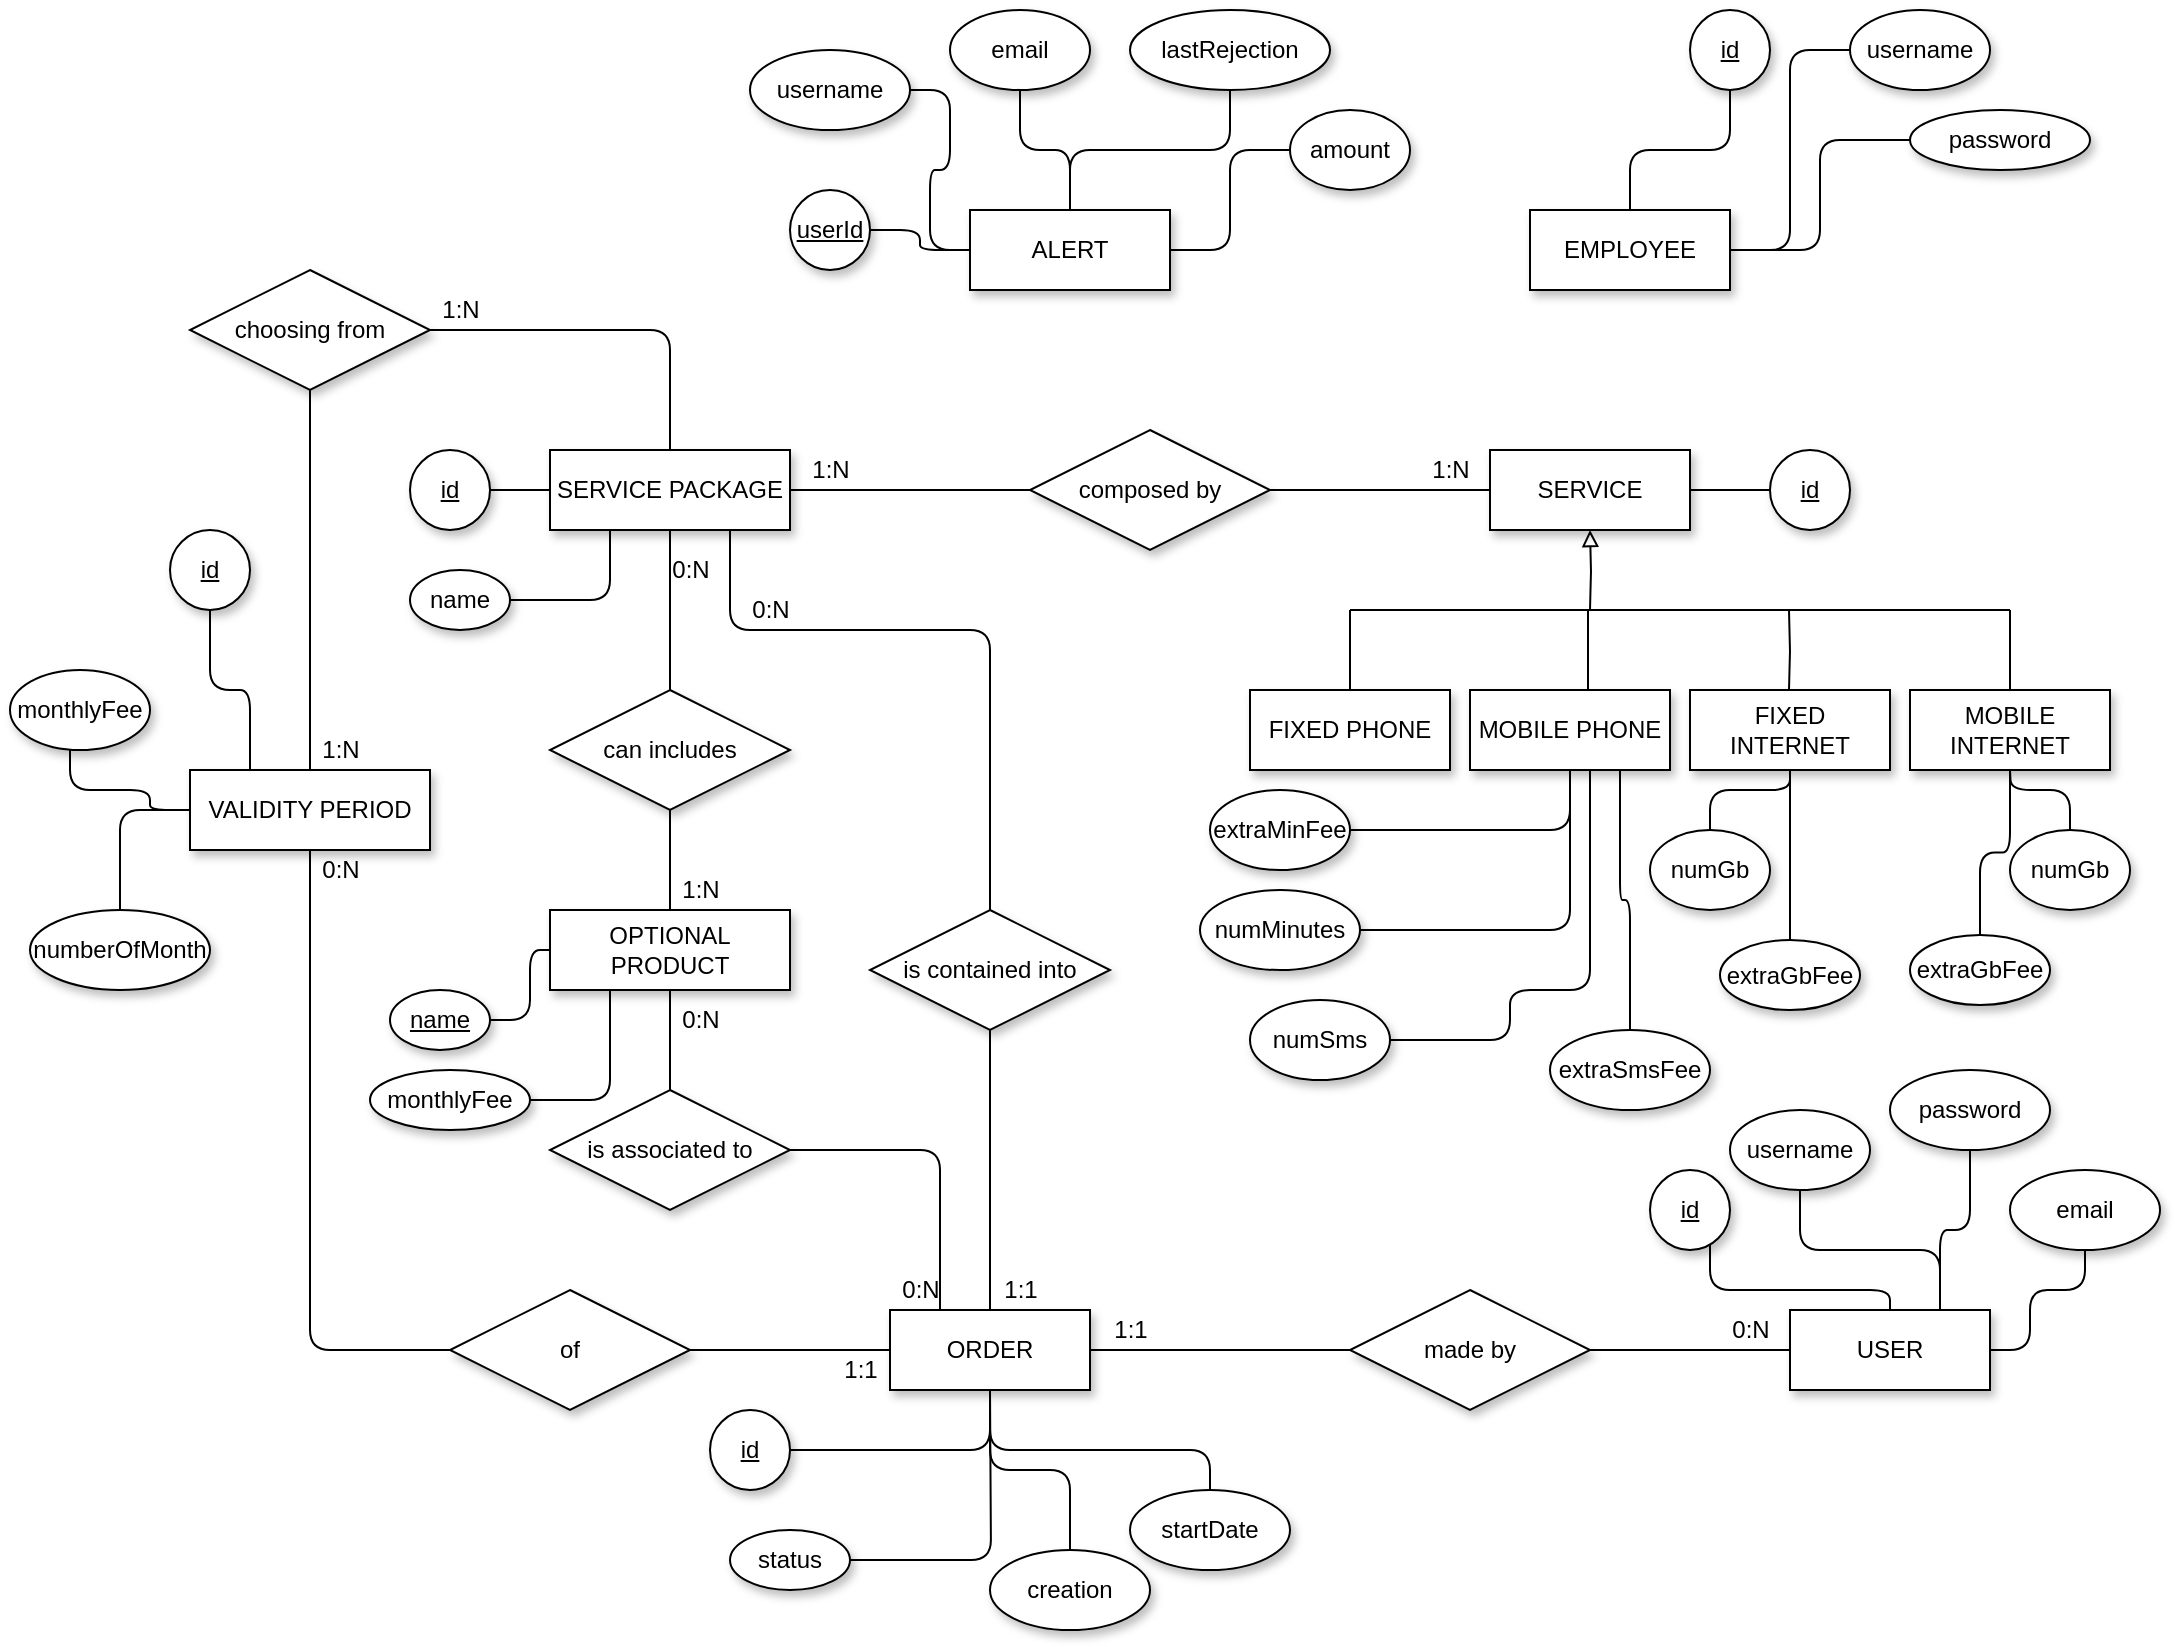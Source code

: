<mxfile version="15.8.2" type="device"><diagram id="R2lEEEUBdFMjLlhIrx00" name="Page-1"><mxGraphModel dx="1422" dy="793" grid="1" gridSize="10" guides="1" tooltips="1" connect="1" arrows="1" fold="1" page="1" pageScale="1" pageWidth="1100" pageHeight="850" math="0" shadow="0" extFonts="Permanent Marker^https://fonts.googleapis.com/css?family=Permanent+Marker"><root><mxCell id="0"/><mxCell id="1" parent="0"/><mxCell id="DL8TRRLfG4bIvqw7G9jC-22" style="edgeStyle=orthogonalEdgeStyle;rounded=1;orthogonalLoop=1;jettySize=auto;html=1;endArrow=none;endFill=0;exitX=0.5;exitY=1;exitDx=0;exitDy=0;entryX=0;entryY=0.5;entryDx=0;entryDy=0;" parent="1" source="DL8TRRLfG4bIvqw7G9jC-1" target="DL8TRRLfG4bIvqw7G9jC-36" edge="1"><mxGeometry relative="1" as="geometry"><mxPoint x="240" y="710" as="targetPoint"/></mxGeometry></mxCell><mxCell id="DL8TRRLfG4bIvqw7G9jC-1" value="VALIDITY PERIOD" style="whiteSpace=wrap;html=1;align=center;shadow=1;" parent="1" vertex="1"><mxGeometry x="100" y="400" width="120" height="40" as="geometry"/></mxCell><mxCell id="DL8TRRLfG4bIvqw7G9jC-27" style="edgeStyle=orthogonalEdgeStyle;rounded=1;orthogonalLoop=1;jettySize=auto;html=1;entryX=1;entryY=0.5;entryDx=0;entryDy=0;endArrow=none;endFill=0;exitX=0.5;exitY=0;exitDx=0;exitDy=0;" parent="1" source="DL8TRRLfG4bIvqw7G9jC-2" target="DL8TRRLfG4bIvqw7G9jC-5" edge="1"><mxGeometry relative="1" as="geometry"/></mxCell><mxCell id="DL8TRRLfG4bIvqw7G9jC-28" value="" style="edgeStyle=orthogonalEdgeStyle;rounded=1;orthogonalLoop=1;jettySize=auto;html=1;endArrow=none;endFill=0;" parent="1" source="DL8TRRLfG4bIvqw7G9jC-2" target="DL8TRRLfG4bIvqw7G9jC-19" edge="1"><mxGeometry relative="1" as="geometry"/></mxCell><mxCell id="DL8TRRLfG4bIvqw7G9jC-33" value="" style="edgeStyle=orthogonalEdgeStyle;rounded=1;orthogonalLoop=1;jettySize=auto;html=1;endArrow=none;endFill=0;" parent="1" source="DL8TRRLfG4bIvqw7G9jC-2" target="DL8TRRLfG4bIvqw7G9jC-3" edge="1"><mxGeometry relative="1" as="geometry"/></mxCell><mxCell id="DL8TRRLfG4bIvqw7G9jC-34" style="edgeStyle=orthogonalEdgeStyle;rounded=1;orthogonalLoop=1;jettySize=auto;html=1;endArrow=none;endFill=0;entryX=0.5;entryY=0;entryDx=0;entryDy=0;exitX=0.75;exitY=1;exitDx=0;exitDy=0;" parent="1" source="DL8TRRLfG4bIvqw7G9jC-2" target="DL8TRRLfG4bIvqw7G9jC-18" edge="1"><mxGeometry relative="1" as="geometry"><Array as="points"><mxPoint x="370" y="330"/><mxPoint x="500" y="330"/></Array></mxGeometry></mxCell><mxCell id="DL8TRRLfG4bIvqw7G9jC-2" value="SERVICE PACKAGE" style="whiteSpace=wrap;html=1;align=center;glass=0;rounded=0;shadow=1;" parent="1" vertex="1"><mxGeometry x="280" y="240" width="120" height="40" as="geometry"/></mxCell><mxCell id="DL8TRRLfG4bIvqw7G9jC-3" value="can includes" style="shape=rhombus;perimeter=rhombusPerimeter;whiteSpace=wrap;html=1;align=center;shadow=1;" parent="1" vertex="1"><mxGeometry x="280" y="360" width="120" height="60" as="geometry"/></mxCell><mxCell id="DL8TRRLfG4bIvqw7G9jC-26" value="" style="edgeStyle=orthogonalEdgeStyle;rounded=1;orthogonalLoop=1;jettySize=auto;html=1;endArrow=none;endFill=0;" parent="1" source="DL8TRRLfG4bIvqw7G9jC-4" target="DL8TRRLfG4bIvqw7G9jC-12" edge="1"><mxGeometry relative="1" as="geometry"/></mxCell><mxCell id="DL8TRRLfG4bIvqw7G9jC-4" value="OPTIONAL PRODUCT" style="whiteSpace=wrap;html=1;align=center;shadow=1;" parent="1" vertex="1"><mxGeometry x="280" y="470" width="120" height="40" as="geometry"/></mxCell><mxCell id="DL8TRRLfG4bIvqw7G9jC-5" value="choosing from" style="shape=rhombus;perimeter=rhombusPerimeter;whiteSpace=wrap;html=1;align=center;shadow=1;" parent="1" vertex="1"><mxGeometry x="100" y="150" width="120" height="60" as="geometry"/></mxCell><mxCell id="DL8TRRLfG4bIvqw7G9jC-9" value="" style="endArrow=none;html=1;rounded=0;entryX=0.5;entryY=0;entryDx=0;entryDy=0;exitX=0.5;exitY=1;exitDx=0;exitDy=0;" parent="1" source="DL8TRRLfG4bIvqw7G9jC-5" target="DL8TRRLfG4bIvqw7G9jC-1" edge="1"><mxGeometry relative="1" as="geometry"><mxPoint x="50" y="310" as="sourcePoint"/><mxPoint x="210" y="310" as="targetPoint"/></mxGeometry></mxCell><mxCell id="DL8TRRLfG4bIvqw7G9jC-10" value="" style="endArrow=none;html=1;rounded=0;entryX=0.5;entryY=0;entryDx=0;entryDy=0;exitX=0.5;exitY=1;exitDx=0;exitDy=0;" parent="1" source="DL8TRRLfG4bIvqw7G9jC-2" target="DL8TRRLfG4bIvqw7G9jC-3" edge="1"><mxGeometry relative="1" as="geometry"><mxPoint x="220" y="360" as="sourcePoint"/><mxPoint x="380" y="360" as="targetPoint"/></mxGeometry></mxCell><mxCell id="DL8TRRLfG4bIvqw7G9jC-11" value="" style="endArrow=none;html=1;rounded=0;exitX=0.5;exitY=1;exitDx=0;exitDy=0;" parent="1" source="DL8TRRLfG4bIvqw7G9jC-3" target="DL8TRRLfG4bIvqw7G9jC-4" edge="1"><mxGeometry relative="1" as="geometry"><mxPoint x="290" y="500" as="sourcePoint"/><mxPoint x="450" y="500" as="targetPoint"/></mxGeometry></mxCell><mxCell id="DL8TRRLfG4bIvqw7G9jC-23" value="" style="edgeStyle=orthogonalEdgeStyle;rounded=1;orthogonalLoop=1;jettySize=auto;html=1;endArrow=none;endFill=0;entryX=0.25;entryY=0;entryDx=0;entryDy=0;" parent="1" source="DL8TRRLfG4bIvqw7G9jC-12" target="DL8TRRLfG4bIvqw7G9jC-14" edge="1"><mxGeometry relative="1" as="geometry"><mxPoint x="400" y="690" as="targetPoint"/></mxGeometry></mxCell><mxCell id="DL8TRRLfG4bIvqw7G9jC-12" value="is associated to" style="shape=rhombus;perimeter=rhombusPerimeter;whiteSpace=wrap;html=1;align=center;shadow=1;" parent="1" vertex="1"><mxGeometry x="280" y="560" width="120" height="60" as="geometry"/></mxCell><mxCell id="DL8TRRLfG4bIvqw7G9jC-13" value="SERVICE" style="whiteSpace=wrap;html=1;align=center;shadow=1;" parent="1" vertex="1"><mxGeometry x="750" y="240" width="100" height="40" as="geometry"/></mxCell><mxCell id="DL8TRRLfG4bIvqw7G9jC-24" value="" style="edgeStyle=orthogonalEdgeStyle;rounded=1;orthogonalLoop=1;jettySize=auto;html=1;endArrow=none;endFill=0;" parent="1" source="DL8TRRLfG4bIvqw7G9jC-14" target="DL8TRRLfG4bIvqw7G9jC-21" edge="1"><mxGeometry relative="1" as="geometry"/></mxCell><mxCell id="DL8TRRLfG4bIvqw7G9jC-14" value="ORDER" style="whiteSpace=wrap;html=1;align=center;shadow=1;" parent="1" vertex="1"><mxGeometry x="450" y="670" width="100" height="40" as="geometry"/></mxCell><mxCell id="DL8TRRLfG4bIvqw7G9jC-15" value="ALERT" style="whiteSpace=wrap;html=1;align=center;shadow=1;" parent="1" vertex="1"><mxGeometry x="490" y="120" width="100" height="40" as="geometry"/></mxCell><mxCell id="DL8TRRLfG4bIvqw7G9jC-16" value="USER" style="whiteSpace=wrap;html=1;align=center;shadow=1;" parent="1" vertex="1"><mxGeometry x="900" y="670" width="100" height="40" as="geometry"/></mxCell><mxCell id="DL8TRRLfG4bIvqw7G9jC-46" style="edgeStyle=orthogonalEdgeStyle;rounded=1;orthogonalLoop=1;jettySize=auto;html=1;endArrow=none;endFill=0;" parent="1" source="DL8TRRLfG4bIvqw7G9jC-17" edge="1"><mxGeometry relative="1" as="geometry"><mxPoint x="680" y="320" as="targetPoint"/></mxGeometry></mxCell><mxCell id="DL8TRRLfG4bIvqw7G9jC-17" value="FIXED PHONE" style="whiteSpace=wrap;html=1;align=center;shadow=1;" parent="1" vertex="1"><mxGeometry x="630" y="360" width="100" height="40" as="geometry"/></mxCell><mxCell id="DL8TRRLfG4bIvqw7G9jC-35" style="edgeStyle=orthogonalEdgeStyle;rounded=1;orthogonalLoop=1;jettySize=auto;html=1;entryX=0.5;entryY=0;entryDx=0;entryDy=0;endArrow=none;endFill=0;" parent="1" source="DL8TRRLfG4bIvqw7G9jC-18" target="DL8TRRLfG4bIvqw7G9jC-14" edge="1"><mxGeometry relative="1" as="geometry"/></mxCell><mxCell id="DL8TRRLfG4bIvqw7G9jC-18" value="is contained into" style="shape=rhombus;perimeter=rhombusPerimeter;whiteSpace=wrap;html=1;align=center;shadow=1;" parent="1" vertex="1"><mxGeometry x="440" y="470" width="120" height="60" as="geometry"/></mxCell><mxCell id="DL8TRRLfG4bIvqw7G9jC-29" value="" style="edgeStyle=orthogonalEdgeStyle;rounded=1;orthogonalLoop=1;jettySize=auto;html=1;endArrow=none;endFill=0;" parent="1" source="DL8TRRLfG4bIvqw7G9jC-19" target="DL8TRRLfG4bIvqw7G9jC-13" edge="1"><mxGeometry relative="1" as="geometry"/></mxCell><mxCell id="DL8TRRLfG4bIvqw7G9jC-19" value="composed by" style="shape=rhombus;perimeter=rhombusPerimeter;whiteSpace=wrap;html=1;align=center;shadow=1;" parent="1" vertex="1"><mxGeometry x="520" y="230" width="120" height="60" as="geometry"/></mxCell><mxCell id="DL8TRRLfG4bIvqw7G9jC-25" value="" style="edgeStyle=orthogonalEdgeStyle;rounded=1;orthogonalLoop=1;jettySize=auto;html=1;endArrow=none;endFill=0;" parent="1" source="DL8TRRLfG4bIvqw7G9jC-21" target="DL8TRRLfG4bIvqw7G9jC-16" edge="1"><mxGeometry relative="1" as="geometry"/></mxCell><mxCell id="DL8TRRLfG4bIvqw7G9jC-21" value="made by" style="shape=rhombus;perimeter=rhombusPerimeter;whiteSpace=wrap;html=1;align=center;shadow=1;" parent="1" vertex="1"><mxGeometry x="680" y="660" width="120" height="60" as="geometry"/></mxCell><mxCell id="DL8TRRLfG4bIvqw7G9jC-30" value="MOBILE PHONE" style="whiteSpace=wrap;html=1;align=center;shadow=1;" parent="1" vertex="1"><mxGeometry x="740" y="360" width="100" height="40" as="geometry"/></mxCell><mxCell id="DL8TRRLfG4bIvqw7G9jC-31" value="FIXED INTERNET" style="whiteSpace=wrap;html=1;align=center;shadow=1;" parent="1" vertex="1"><mxGeometry x="850" y="360" width="100" height="40" as="geometry"/></mxCell><mxCell id="DL8TRRLfG4bIvqw7G9jC-47" style="edgeStyle=orthogonalEdgeStyle;rounded=1;orthogonalLoop=1;jettySize=auto;html=1;endArrow=none;endFill=0;" parent="1" source="DL8TRRLfG4bIvqw7G9jC-32" edge="1"><mxGeometry relative="1" as="geometry"><mxPoint x="1010" y="320" as="targetPoint"/></mxGeometry></mxCell><mxCell id="DL8TRRLfG4bIvqw7G9jC-32" value="MOBILE INTERNET" style="whiteSpace=wrap;html=1;align=center;shadow=1;" parent="1" vertex="1"><mxGeometry x="960" y="360" width="100" height="40" as="geometry"/></mxCell><mxCell id="DL8TRRLfG4bIvqw7G9jC-37" value="" style="edgeStyle=orthogonalEdgeStyle;rounded=1;orthogonalLoop=1;jettySize=auto;html=1;endArrow=none;endFill=0;" parent="1" source="DL8TRRLfG4bIvqw7G9jC-36" target="DL8TRRLfG4bIvqw7G9jC-14" edge="1"><mxGeometry relative="1" as="geometry"/></mxCell><mxCell id="DL8TRRLfG4bIvqw7G9jC-36" value="of" style="shape=rhombus;perimeter=rhombusPerimeter;whiteSpace=wrap;html=1;align=center;shadow=1;" parent="1" vertex="1"><mxGeometry x="230" y="660" width="120" height="60" as="geometry"/></mxCell><mxCell id="DL8TRRLfG4bIvqw7G9jC-44" value="" style="endArrow=none;html=1;rounded=0;" parent="1" edge="1"><mxGeometry relative="1" as="geometry"><mxPoint x="680" y="320" as="sourcePoint"/><mxPoint x="1010" y="320" as="targetPoint"/></mxGeometry></mxCell><mxCell id="DL8TRRLfG4bIvqw7G9jC-48" style="edgeStyle=orthogonalEdgeStyle;rounded=1;orthogonalLoop=1;jettySize=auto;html=1;endArrow=none;endFill=0;" parent="1" edge="1"><mxGeometry relative="1" as="geometry"><mxPoint x="799" y="320" as="targetPoint"/><mxPoint x="799" y="360" as="sourcePoint"/><Array as="points"><mxPoint x="799" y="340"/><mxPoint x="799" y="340"/></Array></mxGeometry></mxCell><mxCell id="DL8TRRLfG4bIvqw7G9jC-49" style="edgeStyle=orthogonalEdgeStyle;rounded=1;orthogonalLoop=1;jettySize=auto;html=1;endArrow=none;endFill=0;" parent="1" edge="1"><mxGeometry relative="1" as="geometry"><mxPoint x="899.5" y="320" as="targetPoint"/><mxPoint x="899.5" y="360" as="sourcePoint"/></mxGeometry></mxCell><mxCell id="DL8TRRLfG4bIvqw7G9jC-50" style="edgeStyle=orthogonalEdgeStyle;rounded=1;orthogonalLoop=1;jettySize=auto;html=1;endArrow=block;endFill=0;" parent="1" edge="1"><mxGeometry relative="1" as="geometry"><mxPoint x="800" y="280" as="targetPoint"/><mxPoint x="800" y="320" as="sourcePoint"/></mxGeometry></mxCell><mxCell id="DL8TRRLfG4bIvqw7G9jC-87" style="edgeStyle=orthogonalEdgeStyle;rounded=1;orthogonalLoop=1;jettySize=auto;html=1;entryX=1;entryY=0.5;entryDx=0;entryDy=0;endArrow=none;endFill=0;" parent="1" source="DL8TRRLfG4bIvqw7G9jC-51" target="DL8TRRLfG4bIvqw7G9jC-13" edge="1"><mxGeometry relative="1" as="geometry"/></mxCell><mxCell id="DL8TRRLfG4bIvqw7G9jC-51" value="id" style="ellipse;whiteSpace=wrap;html=1;align=center;fontStyle=4;shadow=1;" parent="1" vertex="1"><mxGeometry x="890" y="240" width="40" height="40" as="geometry"/></mxCell><mxCell id="DL8TRRLfG4bIvqw7G9jC-62" style="edgeStyle=orthogonalEdgeStyle;rounded=1;orthogonalLoop=1;jettySize=auto;html=1;entryX=0.5;entryY=0;entryDx=0;entryDy=0;endArrow=none;endFill=0;" parent="1" source="DL8TRRLfG4bIvqw7G9jC-52" target="DL8TRRLfG4bIvqw7G9jC-16" edge="1"><mxGeometry relative="1" as="geometry"><Array as="points"><mxPoint x="860" y="660"/><mxPoint x="950" y="660"/></Array></mxGeometry></mxCell><mxCell id="DL8TRRLfG4bIvqw7G9jC-52" value="id" style="ellipse;whiteSpace=wrap;html=1;align=center;fontStyle=4;shadow=1;" parent="1" vertex="1"><mxGeometry x="830" y="600" width="40" height="40" as="geometry"/></mxCell><mxCell id="DL8TRRLfG4bIvqw7G9jC-70" style="edgeStyle=orthogonalEdgeStyle;rounded=1;orthogonalLoop=1;jettySize=auto;html=1;entryX=0.5;entryY=1;entryDx=0;entryDy=0;endArrow=none;endFill=0;" parent="1" source="DL8TRRLfG4bIvqw7G9jC-53" target="DL8TRRLfG4bIvqw7G9jC-14" edge="1"><mxGeometry relative="1" as="geometry"/></mxCell><mxCell id="DL8TRRLfG4bIvqw7G9jC-53" value="id" style="ellipse;whiteSpace=wrap;html=1;align=center;fontStyle=4;shadow=1;" parent="1" vertex="1"><mxGeometry x="360" y="720" width="40" height="40" as="geometry"/></mxCell><mxCell id="DL8TRRLfG4bIvqw7G9jC-57" style="edgeStyle=orthogonalEdgeStyle;rounded=1;orthogonalLoop=1;jettySize=auto;html=1;entryX=0;entryY=0.5;entryDx=0;entryDy=0;endArrow=none;endFill=0;" parent="1" source="DL8TRRLfG4bIvqw7G9jC-54" target="DL8TRRLfG4bIvqw7G9jC-2" edge="1"><mxGeometry relative="1" as="geometry"/></mxCell><mxCell id="DL8TRRLfG4bIvqw7G9jC-54" value="id" style="ellipse;whiteSpace=wrap;html=1;align=center;fontStyle=4;shadow=1;" parent="1" vertex="1"><mxGeometry x="210" y="240" width="40" height="40" as="geometry"/></mxCell><mxCell id="DL8TRRLfG4bIvqw7G9jC-77" style="edgeStyle=orthogonalEdgeStyle;rounded=1;orthogonalLoop=1;jettySize=auto;html=1;entryX=0.25;entryY=0;entryDx=0;entryDy=0;endArrow=none;endFill=0;" parent="1" source="DL8TRRLfG4bIvqw7G9jC-55" target="DL8TRRLfG4bIvqw7G9jC-1" edge="1"><mxGeometry relative="1" as="geometry"/></mxCell><mxCell id="DL8TRRLfG4bIvqw7G9jC-55" value="id" style="ellipse;whiteSpace=wrap;html=1;align=center;fontStyle=4;shadow=1;" parent="1" vertex="1"><mxGeometry x="90" y="280" width="40" height="40" as="geometry"/></mxCell><mxCell id="DL8TRRLfG4bIvqw7G9jC-58" style="edgeStyle=orthogonalEdgeStyle;rounded=1;orthogonalLoop=1;jettySize=auto;html=1;entryX=0.25;entryY=1;entryDx=0;entryDy=0;endArrow=none;endFill=0;" parent="1" source="DL8TRRLfG4bIvqw7G9jC-56" target="DL8TRRLfG4bIvqw7G9jC-2" edge="1"><mxGeometry relative="1" as="geometry"/></mxCell><mxCell id="DL8TRRLfG4bIvqw7G9jC-56" value="name" style="ellipse;whiteSpace=wrap;html=1;align=center;shadow=1;" parent="1" vertex="1"><mxGeometry x="210" y="300" width="50" height="30" as="geometry"/></mxCell><mxCell id="DL8TRRLfG4bIvqw7G9jC-63" style="edgeStyle=orthogonalEdgeStyle;rounded=1;orthogonalLoop=1;jettySize=auto;html=1;entryX=0.75;entryY=0;entryDx=0;entryDy=0;endArrow=none;endFill=0;" parent="1" source="DL8TRRLfG4bIvqw7G9jC-59" target="DL8TRRLfG4bIvqw7G9jC-16" edge="1"><mxGeometry relative="1" as="geometry"/></mxCell><mxCell id="DL8TRRLfG4bIvqw7G9jC-59" value="username" style="ellipse;whiteSpace=wrap;html=1;align=center;rounded=0;shadow=1;glass=0;" parent="1" vertex="1"><mxGeometry x="870" y="570" width="70" height="40" as="geometry"/></mxCell><mxCell id="DL8TRRLfG4bIvqw7G9jC-65" style="edgeStyle=orthogonalEdgeStyle;rounded=1;orthogonalLoop=1;jettySize=auto;html=1;entryX=1;entryY=0.5;entryDx=0;entryDy=0;endArrow=none;endFill=0;exitX=0.5;exitY=1;exitDx=0;exitDy=0;" parent="1" source="DL8TRRLfG4bIvqw7G9jC-60" target="DL8TRRLfG4bIvqw7G9jC-16" edge="1"><mxGeometry relative="1" as="geometry"><Array as="points"><mxPoint x="1048" y="660"/><mxPoint x="1020" y="660"/><mxPoint x="1020" y="690"/></Array></mxGeometry></mxCell><mxCell id="DL8TRRLfG4bIvqw7G9jC-60" value="email" style="ellipse;whiteSpace=wrap;html=1;align=center;rounded=0;shadow=1;glass=0;" parent="1" vertex="1"><mxGeometry x="1010" y="600" width="75" height="40" as="geometry"/></mxCell><mxCell id="DL8TRRLfG4bIvqw7G9jC-64" style="edgeStyle=orthogonalEdgeStyle;rounded=1;orthogonalLoop=1;jettySize=auto;html=1;entryX=0.75;entryY=0;entryDx=0;entryDy=0;endArrow=none;endFill=0;" parent="1" source="DL8TRRLfG4bIvqw7G9jC-61" target="DL8TRRLfG4bIvqw7G9jC-16" edge="1"><mxGeometry relative="1" as="geometry"><Array as="points"><mxPoint x="990" y="630"/><mxPoint x="975" y="630"/></Array></mxGeometry></mxCell><mxCell id="DL8TRRLfG4bIvqw7G9jC-61" value="password" style="ellipse;whiteSpace=wrap;html=1;align=center;rounded=0;shadow=1;glass=0;" parent="1" vertex="1"><mxGeometry x="950" y="550" width="80" height="40" as="geometry"/></mxCell><mxCell id="DL8TRRLfG4bIvqw7G9jC-71" style="edgeStyle=orthogonalEdgeStyle;rounded=1;orthogonalLoop=1;jettySize=auto;html=1;endArrow=none;endFill=0;" parent="1" source="DL8TRRLfG4bIvqw7G9jC-66" edge="1"><mxGeometry relative="1" as="geometry"><mxPoint x="500" y="710" as="targetPoint"/></mxGeometry></mxCell><mxCell id="DL8TRRLfG4bIvqw7G9jC-66" value="status" style="ellipse;whiteSpace=wrap;html=1;align=center;rounded=0;shadow=1;glass=0;" parent="1" vertex="1"><mxGeometry x="370" y="780" width="60" height="30" as="geometry"/></mxCell><mxCell id="DL8TRRLfG4bIvqw7G9jC-72" style="edgeStyle=orthogonalEdgeStyle;rounded=1;orthogonalLoop=1;jettySize=auto;html=1;entryX=0.5;entryY=1;entryDx=0;entryDy=0;endArrow=none;endFill=0;" parent="1" source="DL8TRRLfG4bIvqw7G9jC-67" target="DL8TRRLfG4bIvqw7G9jC-14" edge="1"><mxGeometry relative="1" as="geometry"/></mxCell><mxCell id="DL8TRRLfG4bIvqw7G9jC-67" value="creation" style="ellipse;whiteSpace=wrap;html=1;align=center;rounded=0;shadow=1;glass=0;" parent="1" vertex="1"><mxGeometry x="500" y="790" width="80" height="40" as="geometry"/></mxCell><mxCell id="DL8TRRLfG4bIvqw7G9jC-73" style="edgeStyle=orthogonalEdgeStyle;rounded=1;orthogonalLoop=1;jettySize=auto;html=1;endArrow=none;endFill=0;" parent="1" source="DL8TRRLfG4bIvqw7G9jC-69" edge="1"><mxGeometry relative="1" as="geometry"><mxPoint x="500" y="720" as="targetPoint"/><Array as="points"><mxPoint x="610" y="740"/><mxPoint x="500" y="740"/></Array></mxGeometry></mxCell><mxCell id="DL8TRRLfG4bIvqw7G9jC-69" value="startDate" style="ellipse;whiteSpace=wrap;html=1;align=center;rounded=0;shadow=1;glass=0;" parent="1" vertex="1"><mxGeometry x="570" y="760" width="80" height="40" as="geometry"/></mxCell><mxCell id="DL8TRRLfG4bIvqw7G9jC-81" style="edgeStyle=orthogonalEdgeStyle;rounded=1;orthogonalLoop=1;jettySize=auto;html=1;entryX=0;entryY=0.5;entryDx=0;entryDy=0;endArrow=none;endFill=0;" parent="1" source="DL8TRRLfG4bIvqw7G9jC-76" target="DL8TRRLfG4bIvqw7G9jC-1" edge="1"><mxGeometry relative="1" as="geometry"/></mxCell><mxCell id="DL8TRRLfG4bIvqw7G9jC-76" value="numberOfMonth" style="ellipse;whiteSpace=wrap;html=1;align=center;rounded=0;shadow=1;glass=0;" parent="1" vertex="1"><mxGeometry x="20" y="470" width="90" height="40" as="geometry"/></mxCell><mxCell id="DL8TRRLfG4bIvqw7G9jC-80" style="edgeStyle=orthogonalEdgeStyle;rounded=1;orthogonalLoop=1;jettySize=auto;html=1;entryX=0;entryY=0.5;entryDx=0;entryDy=0;endArrow=none;endFill=0;" parent="1" source="DL8TRRLfG4bIvqw7G9jC-79" target="DL8TRRLfG4bIvqw7G9jC-1" edge="1"><mxGeometry relative="1" as="geometry"><Array as="points"><mxPoint x="40" y="410"/><mxPoint x="80" y="410"/><mxPoint x="80" y="420"/></Array></mxGeometry></mxCell><mxCell id="DL8TRRLfG4bIvqw7G9jC-79" value="monthlyFee" style="ellipse;whiteSpace=wrap;html=1;align=center;rounded=0;shadow=1;glass=0;" parent="1" vertex="1"><mxGeometry x="10" y="350" width="70" height="40" as="geometry"/></mxCell><mxCell id="DL8TRRLfG4bIvqw7G9jC-84" style="edgeStyle=orthogonalEdgeStyle;rounded=1;orthogonalLoop=1;jettySize=auto;html=1;entryX=0;entryY=0.5;entryDx=0;entryDy=0;endArrow=none;endFill=0;" parent="1" source="DL8TRRLfG4bIvqw7G9jC-82" target="DL8TRRLfG4bIvqw7G9jC-4" edge="1"><mxGeometry relative="1" as="geometry"/></mxCell><mxCell id="DL8TRRLfG4bIvqw7G9jC-82" value="name" style="ellipse;whiteSpace=wrap;html=1;align=center;fontStyle=4;rounded=0;shadow=1;glass=0;" parent="1" vertex="1"><mxGeometry x="200" y="510" width="50" height="30" as="geometry"/></mxCell><mxCell id="DL8TRRLfG4bIvqw7G9jC-86" style="edgeStyle=orthogonalEdgeStyle;rounded=1;orthogonalLoop=1;jettySize=auto;html=1;entryX=0.25;entryY=1;entryDx=0;entryDy=0;endArrow=none;endFill=0;" parent="1" source="DL8TRRLfG4bIvqw7G9jC-83" target="DL8TRRLfG4bIvqw7G9jC-4" edge="1"><mxGeometry relative="1" as="geometry"/></mxCell><mxCell id="DL8TRRLfG4bIvqw7G9jC-83" value="monthlyFee" style="ellipse;whiteSpace=wrap;html=1;align=center;rounded=0;shadow=1;glass=0;" parent="1" vertex="1"><mxGeometry x="190" y="550" width="80" height="30" as="geometry"/></mxCell><mxCell id="DL8TRRLfG4bIvqw7G9jC-94" style="edgeStyle=orthogonalEdgeStyle;rounded=1;orthogonalLoop=1;jettySize=auto;html=1;entryX=0;entryY=0.5;entryDx=0;entryDy=0;endArrow=none;endFill=0;" parent="1" source="DL8TRRLfG4bIvqw7G9jC-88" target="DL8TRRLfG4bIvqw7G9jC-15" edge="1"><mxGeometry relative="1" as="geometry"/></mxCell><mxCell id="DL8TRRLfG4bIvqw7G9jC-88" value="username" style="ellipse;whiteSpace=wrap;html=1;align=center;rounded=0;shadow=1;glass=0;" parent="1" vertex="1"><mxGeometry x="380" y="40" width="80" height="40" as="geometry"/></mxCell><mxCell id="DL8TRRLfG4bIvqw7G9jC-95" style="edgeStyle=orthogonalEdgeStyle;rounded=1;orthogonalLoop=1;jettySize=auto;html=1;entryX=0.5;entryY=0;entryDx=0;entryDy=0;endArrow=none;endFill=0;" parent="1" source="DL8TRRLfG4bIvqw7G9jC-89" target="DL8TRRLfG4bIvqw7G9jC-15" edge="1"><mxGeometry relative="1" as="geometry"/></mxCell><mxCell id="DL8TRRLfG4bIvqw7G9jC-89" value="email" style="ellipse;whiteSpace=wrap;html=1;align=center;rounded=0;shadow=1;glass=0;" parent="1" vertex="1"><mxGeometry x="480" y="20" width="70" height="40" as="geometry"/></mxCell><mxCell id="DL8TRRLfG4bIvqw7G9jC-97" style="edgeStyle=orthogonalEdgeStyle;rounded=1;orthogonalLoop=1;jettySize=auto;html=1;entryX=1;entryY=0.5;entryDx=0;entryDy=0;endArrow=none;endFill=0;" parent="1" source="DL8TRRLfG4bIvqw7G9jC-90" target="DL8TRRLfG4bIvqw7G9jC-15" edge="1"><mxGeometry relative="1" as="geometry"/></mxCell><mxCell id="DL8TRRLfG4bIvqw7G9jC-90" value="amount" style="ellipse;whiteSpace=wrap;html=1;align=center;rounded=0;shadow=1;glass=0;" parent="1" vertex="1"><mxGeometry x="650" y="70" width="60" height="40" as="geometry"/></mxCell><mxCell id="DL8TRRLfG4bIvqw7G9jC-96" style="edgeStyle=orthogonalEdgeStyle;rounded=1;orthogonalLoop=1;jettySize=auto;html=1;entryX=0.5;entryY=0;entryDx=0;entryDy=0;endArrow=none;endFill=0;" parent="1" source="DL8TRRLfG4bIvqw7G9jC-91" target="DL8TRRLfG4bIvqw7G9jC-15" edge="1"><mxGeometry relative="1" as="geometry"/></mxCell><mxCell id="DL8TRRLfG4bIvqw7G9jC-91" value="lastRejection" style="ellipse;whiteSpace=wrap;html=1;align=center;rounded=0;shadow=1;glass=0;" parent="1" vertex="1"><mxGeometry x="570" y="20" width="100" height="40" as="geometry"/></mxCell><mxCell id="DL8TRRLfG4bIvqw7G9jC-93" style="edgeStyle=orthogonalEdgeStyle;rounded=1;orthogonalLoop=1;jettySize=auto;html=1;entryX=0;entryY=0.5;entryDx=0;entryDy=0;endArrow=none;endFill=0;" parent="1" source="DL8TRRLfG4bIvqw7G9jC-92" target="DL8TRRLfG4bIvqw7G9jC-15" edge="1"><mxGeometry relative="1" as="geometry"/></mxCell><mxCell id="DL8TRRLfG4bIvqw7G9jC-92" value="userId" style="ellipse;whiteSpace=wrap;html=1;align=center;fontStyle=4;rounded=0;shadow=1;glass=0;" parent="1" vertex="1"><mxGeometry x="400" y="110" width="40" height="40" as="geometry"/></mxCell><mxCell id="DL8TRRLfG4bIvqw7G9jC-108" style="edgeStyle=orthogonalEdgeStyle;rounded=1;orthogonalLoop=1;jettySize=auto;html=1;entryX=0.5;entryY=1;entryDx=0;entryDy=0;endArrow=none;endFill=0;" parent="1" source="DL8TRRLfG4bIvqw7G9jC-98" target="DL8TRRLfG4bIvqw7G9jC-30" edge="1"><mxGeometry relative="1" as="geometry"/></mxCell><mxCell id="DL8TRRLfG4bIvqw7G9jC-98" value="numMinutes" style="ellipse;whiteSpace=wrap;html=1;align=center;rounded=0;shadow=1;glass=0;" parent="1" vertex="1"><mxGeometry x="605" y="460" width="80" height="40" as="geometry"/></mxCell><mxCell id="DL8TRRLfG4bIvqw7G9jC-109" style="edgeStyle=orthogonalEdgeStyle;rounded=1;orthogonalLoop=1;jettySize=auto;html=1;endArrow=none;endFill=0;exitX=1;exitY=0.5;exitDx=0;exitDy=0;" parent="1" source="DL8TRRLfG4bIvqw7G9jC-99" target="DL8TRRLfG4bIvqw7G9jC-30" edge="1"><mxGeometry relative="1" as="geometry"><mxPoint x="800" y="440" as="targetPoint"/><Array as="points"><mxPoint x="760" y="535"/><mxPoint x="760" y="510"/><mxPoint x="800" y="510"/></Array></mxGeometry></mxCell><mxCell id="DL8TRRLfG4bIvqw7G9jC-99" value="numSms" style="ellipse;whiteSpace=wrap;html=1;align=center;rounded=0;shadow=1;glass=0;" parent="1" vertex="1"><mxGeometry x="630" y="515" width="70" height="40" as="geometry"/></mxCell><mxCell id="DL8TRRLfG4bIvqw7G9jC-111" style="edgeStyle=orthogonalEdgeStyle;rounded=1;orthogonalLoop=1;jettySize=auto;html=1;entryX=0.75;entryY=1;entryDx=0;entryDy=0;endArrow=none;endFill=0;" parent="1" source="DL8TRRLfG4bIvqw7G9jC-100" target="DL8TRRLfG4bIvqw7G9jC-30" edge="1"><mxGeometry relative="1" as="geometry"/></mxCell><mxCell id="DL8TRRLfG4bIvqw7G9jC-100" value="extraSmsFee" style="ellipse;whiteSpace=wrap;html=1;align=center;rounded=0;shadow=1;glass=0;" parent="1" vertex="1"><mxGeometry x="780" y="530" width="80" height="40" as="geometry"/></mxCell><mxCell id="DL8TRRLfG4bIvqw7G9jC-101" style="edgeStyle=orthogonalEdgeStyle;rounded=1;orthogonalLoop=1;jettySize=auto;html=1;exitX=0.5;exitY=1;exitDx=0;exitDy=0;endArrow=none;endFill=0;" parent="1" source="DL8TRRLfG4bIvqw7G9jC-99" target="DL8TRRLfG4bIvqw7G9jC-99" edge="1"><mxGeometry relative="1" as="geometry"/></mxCell><mxCell id="DL8TRRLfG4bIvqw7G9jC-110" style="edgeStyle=orthogonalEdgeStyle;rounded=1;orthogonalLoop=1;jettySize=auto;html=1;entryX=0.5;entryY=1;entryDx=0;entryDy=0;endArrow=none;endFill=0;" parent="1" source="DL8TRRLfG4bIvqw7G9jC-102" target="DL8TRRLfG4bIvqw7G9jC-30" edge="1"><mxGeometry relative="1" as="geometry"/></mxCell><mxCell id="DL8TRRLfG4bIvqw7G9jC-102" value="extraMinFee" style="ellipse;whiteSpace=wrap;html=1;align=center;rounded=0;shadow=1;glass=0;" parent="1" vertex="1"><mxGeometry x="610" y="410" width="70" height="40" as="geometry"/></mxCell><mxCell id="DL8TRRLfG4bIvqw7G9jC-116" style="edgeStyle=orthogonalEdgeStyle;rounded=1;orthogonalLoop=1;jettySize=auto;html=1;endArrow=none;endFill=0;" parent="1" source="DL8TRRLfG4bIvqw7G9jC-103" edge="1"><mxGeometry relative="1" as="geometry"><mxPoint x="1010" y="400" as="targetPoint"/></mxGeometry></mxCell><mxCell id="DL8TRRLfG4bIvqw7G9jC-103" value="numGb" style="ellipse;whiteSpace=wrap;html=1;align=center;rounded=0;shadow=1;glass=0;" parent="1" vertex="1"><mxGeometry x="1010" y="430" width="60" height="40" as="geometry"/></mxCell><mxCell id="DL8TRRLfG4bIvqw7G9jC-115" style="edgeStyle=orthogonalEdgeStyle;rounded=1;orthogonalLoop=1;jettySize=auto;html=1;entryX=0.5;entryY=1;entryDx=0;entryDy=0;endArrow=none;endFill=0;" parent="1" source="DL8TRRLfG4bIvqw7G9jC-104" target="DL8TRRLfG4bIvqw7G9jC-32" edge="1"><mxGeometry relative="1" as="geometry"/></mxCell><mxCell id="DL8TRRLfG4bIvqw7G9jC-104" value="extraGbFee" style="ellipse;whiteSpace=wrap;html=1;align=center;rounded=0;shadow=1;glass=0;" parent="1" vertex="1"><mxGeometry x="960" y="482.5" width="70" height="35" as="geometry"/></mxCell><mxCell id="DL8TRRLfG4bIvqw7G9jC-113" style="edgeStyle=orthogonalEdgeStyle;rounded=1;orthogonalLoop=1;jettySize=auto;html=1;entryX=0.5;entryY=1;entryDx=0;entryDy=0;endArrow=none;endFill=0;" parent="1" source="DL8TRRLfG4bIvqw7G9jC-106" target="DL8TRRLfG4bIvqw7G9jC-31" edge="1"><mxGeometry relative="1" as="geometry"/></mxCell><mxCell id="DL8TRRLfG4bIvqw7G9jC-106" value="numGb" style="ellipse;whiteSpace=wrap;html=1;align=center;rounded=0;shadow=1;glass=0;" parent="1" vertex="1"><mxGeometry x="830" y="430" width="60" height="40" as="geometry"/></mxCell><mxCell id="DL8TRRLfG4bIvqw7G9jC-114" style="edgeStyle=orthogonalEdgeStyle;rounded=1;orthogonalLoop=1;jettySize=auto;html=1;endArrow=none;endFill=0;" parent="1" source="DL8TRRLfG4bIvqw7G9jC-107" edge="1"><mxGeometry relative="1" as="geometry"><mxPoint x="900" y="400" as="targetPoint"/></mxGeometry></mxCell><mxCell id="DL8TRRLfG4bIvqw7G9jC-107" value="extraGbFee" style="ellipse;whiteSpace=wrap;html=1;align=center;rounded=0;shadow=1;glass=0;" parent="1" vertex="1"><mxGeometry x="865" y="485" width="70" height="35" as="geometry"/></mxCell><mxCell id="DL8TRRLfG4bIvqw7G9jC-112" style="edgeStyle=orthogonalEdgeStyle;rounded=1;orthogonalLoop=1;jettySize=auto;html=1;exitX=0.5;exitY=1;exitDx=0;exitDy=0;endArrow=none;endFill=0;" parent="1" source="DL8TRRLfG4bIvqw7G9jC-100" target="DL8TRRLfG4bIvqw7G9jC-100" edge="1"><mxGeometry relative="1" as="geometry"/></mxCell><mxCell id="DL8TRRLfG4bIvqw7G9jC-117" value="1:N" style="text;html=1;align=center;verticalAlign=middle;resizable=0;points=[];autosize=1;strokeColor=none;fillColor=none;" parent="1" vertex="1"><mxGeometry x="160" y="380" width="30" height="20" as="geometry"/></mxCell><mxCell id="DL8TRRLfG4bIvqw7G9jC-118" value="1:N" style="text;html=1;align=center;verticalAlign=middle;resizable=0;points=[];autosize=1;strokeColor=none;fillColor=none;" parent="1" vertex="1"><mxGeometry x="220" y="160" width="30" height="20" as="geometry"/></mxCell><mxCell id="DL8TRRLfG4bIvqw7G9jC-119" value="1:N" style="text;html=1;align=center;verticalAlign=middle;resizable=0;points=[];autosize=1;strokeColor=none;fillColor=none;" parent="1" vertex="1"><mxGeometry x="405" y="240" width="30" height="20" as="geometry"/></mxCell><mxCell id="DL8TRRLfG4bIvqw7G9jC-120" value="1:N" style="text;html=1;align=center;verticalAlign=middle;resizable=0;points=[];autosize=1;strokeColor=none;fillColor=none;" parent="1" vertex="1"><mxGeometry x="715" y="240" width="30" height="20" as="geometry"/></mxCell><mxCell id="DL8TRRLfG4bIvqw7G9jC-121" value="0:N" style="text;html=1;align=center;verticalAlign=middle;resizable=0;points=[];autosize=1;strokeColor=none;fillColor=none;" parent="1" vertex="1"><mxGeometry x="375" y="310" width="30" height="20" as="geometry"/></mxCell><mxCell id="DL8TRRLfG4bIvqw7G9jC-122" value="1:1" style="text;html=1;align=center;verticalAlign=middle;resizable=0;points=[];autosize=1;strokeColor=none;fillColor=none;" parent="1" vertex="1"><mxGeometry x="500" y="650" width="30" height="20" as="geometry"/></mxCell><mxCell id="DL8TRRLfG4bIvqw7G9jC-123" value="1:1" style="text;html=1;align=center;verticalAlign=middle;resizable=0;points=[];autosize=1;strokeColor=none;fillColor=none;" parent="1" vertex="1"><mxGeometry x="555" y="670" width="30" height="20" as="geometry"/></mxCell><mxCell id="DL8TRRLfG4bIvqw7G9jC-124" value="1:1" style="text;html=1;align=center;verticalAlign=middle;resizable=0;points=[];autosize=1;strokeColor=none;fillColor=none;" parent="1" vertex="1"><mxGeometry x="420" y="690" width="30" height="20" as="geometry"/></mxCell><mxCell id="DL8TRRLfG4bIvqw7G9jC-125" value="0:N" style="text;html=1;align=center;verticalAlign=middle;resizable=0;points=[];autosize=1;strokeColor=none;fillColor=none;" parent="1" vertex="1"><mxGeometry x="160" y="440" width="30" height="20" as="geometry"/></mxCell><mxCell id="DL8TRRLfG4bIvqw7G9jC-126" value="0:N" style="text;html=1;align=center;verticalAlign=middle;resizable=0;points=[];autosize=1;strokeColor=none;fillColor=none;" parent="1" vertex="1"><mxGeometry x="340" y="515" width="30" height="20" as="geometry"/></mxCell><mxCell id="DL8TRRLfG4bIvqw7G9jC-127" value="0:N" style="text;html=1;align=center;verticalAlign=middle;resizable=0;points=[];autosize=1;strokeColor=none;fillColor=none;" parent="1" vertex="1"><mxGeometry x="450" y="650" width="30" height="20" as="geometry"/></mxCell><mxCell id="DL8TRRLfG4bIvqw7G9jC-130" value="0:N" style="text;html=1;align=center;verticalAlign=middle;resizable=0;points=[];autosize=1;strokeColor=none;fillColor=none;" parent="1" vertex="1"><mxGeometry x="865" y="670" width="30" height="20" as="geometry"/></mxCell><mxCell id="DL8TRRLfG4bIvqw7G9jC-131" value="0:N" style="text;html=1;align=center;verticalAlign=middle;resizable=0;points=[];autosize=1;strokeColor=none;fillColor=none;" parent="1" vertex="1"><mxGeometry x="335" y="290" width="30" height="20" as="geometry"/></mxCell><mxCell id="DL8TRRLfG4bIvqw7G9jC-132" value="1:N" style="text;html=1;align=center;verticalAlign=middle;resizable=0;points=[];autosize=1;strokeColor=none;fillColor=none;" parent="1" vertex="1"><mxGeometry x="340" y="450" width="30" height="20" as="geometry"/></mxCell><mxCell id="q7rymdPRHij0SgGi2y7k-4" style="edgeStyle=orthogonalEdgeStyle;orthogonalLoop=1;jettySize=auto;html=1;entryX=0;entryY=0.5;entryDx=0;entryDy=0;endArrow=none;endFill=0;rounded=1;" edge="1" parent="1" source="q7rymdPRHij0SgGi2y7k-1" target="q7rymdPRHij0SgGi2y7k-2"><mxGeometry relative="1" as="geometry"/></mxCell><mxCell id="q7rymdPRHij0SgGi2y7k-5" style="edgeStyle=orthogonalEdgeStyle;rounded=1;orthogonalLoop=1;jettySize=auto;html=1;entryX=0;entryY=0.5;entryDx=0;entryDy=0;endArrow=none;endFill=0;" edge="1" parent="1" source="q7rymdPRHij0SgGi2y7k-1" target="q7rymdPRHij0SgGi2y7k-3"><mxGeometry relative="1" as="geometry"/></mxCell><mxCell id="q7rymdPRHij0SgGi2y7k-7" style="edgeStyle=orthogonalEdgeStyle;rounded=1;orthogonalLoop=1;jettySize=auto;html=1;entryX=0.5;entryY=1;entryDx=0;entryDy=0;endArrow=none;endFill=0;" edge="1" parent="1" source="q7rymdPRHij0SgGi2y7k-1" target="q7rymdPRHij0SgGi2y7k-6"><mxGeometry relative="1" as="geometry"/></mxCell><mxCell id="q7rymdPRHij0SgGi2y7k-1" value="EMPLOYEE" style="whiteSpace=wrap;html=1;align=center;shadow=1;" vertex="1" parent="1"><mxGeometry x="770" y="120" width="100" height="40" as="geometry"/></mxCell><mxCell id="q7rymdPRHij0SgGi2y7k-2" value="username" style="ellipse;whiteSpace=wrap;html=1;align=center;shadow=1;" vertex="1" parent="1"><mxGeometry x="930" y="20" width="70" height="40" as="geometry"/></mxCell><mxCell id="q7rymdPRHij0SgGi2y7k-3" value="password" style="ellipse;whiteSpace=wrap;html=1;align=center;shadow=1;" vertex="1" parent="1"><mxGeometry x="960" y="70" width="90" height="30" as="geometry"/></mxCell><mxCell id="q7rymdPRHij0SgGi2y7k-6" value="id" style="ellipse;whiteSpace=wrap;html=1;align=center;fontStyle=4;shadow=1;" vertex="1" parent="1"><mxGeometry x="850" y="20" width="40" height="40" as="geometry"/></mxCell></root></mxGraphModel></diagram></mxfile>